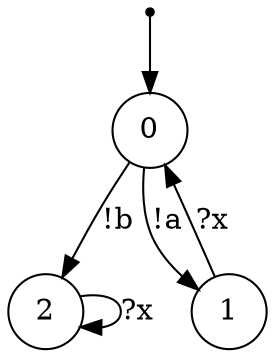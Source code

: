digraph {
 node [shape=point] ENTRY
 node [shape=circle]
 ENTRY -> 0
0 -> 2 [label="!b"]
2 -> 2 [label="?x"]
0 -> 1 [label="!a"]
1 -> 0 [label="?x"]
}